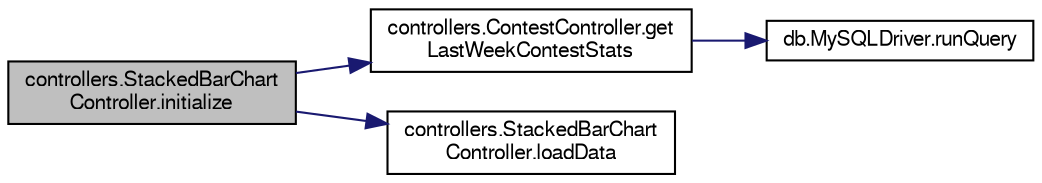 digraph "controllers.StackedBarChartController.initialize"
{
  bgcolor="transparent";
  edge [fontname="FreeSans",fontsize="10",labelfontname="FreeSans",labelfontsize="10"];
  node [fontname="FreeSans",fontsize="10",shape=record];
  rankdir="LR";
  Node0 [label="controllers.StackedBarChart\lController.initialize",height=0.2,width=0.4,color="black", fillcolor="grey75", style="filled", fontcolor="black"];
  Node0 -> Node1 [color="midnightblue",fontsize="10",style="solid",fontname="FreeSans"];
  Node1 [label="controllers.ContestController.get\lLastWeekContestStats",height=0.2,width=0.4,color="black",URL="$classcontrollers_1_1ContestController.html#a005324cb756fd63b132dbe04368677d9"];
  Node1 -> Node2 [color="midnightblue",fontsize="10",style="solid",fontname="FreeSans"];
  Node2 [label="db.MySQLDriver.runQuery",height=0.2,width=0.4,color="black",URL="$classdb_1_1MySQLDriver.html#a88dbd83b514760694646f5cac76e9024"];
  Node0 -> Node3 [color="midnightblue",fontsize="10",style="solid",fontname="FreeSans"];
  Node3 [label="controllers.StackedBarChart\lController.loadData",height=0.2,width=0.4,color="black",URL="$classcontrollers_1_1StackedBarChartController.html#a860aa159fb36040da9bfada47b109e81"];
}
